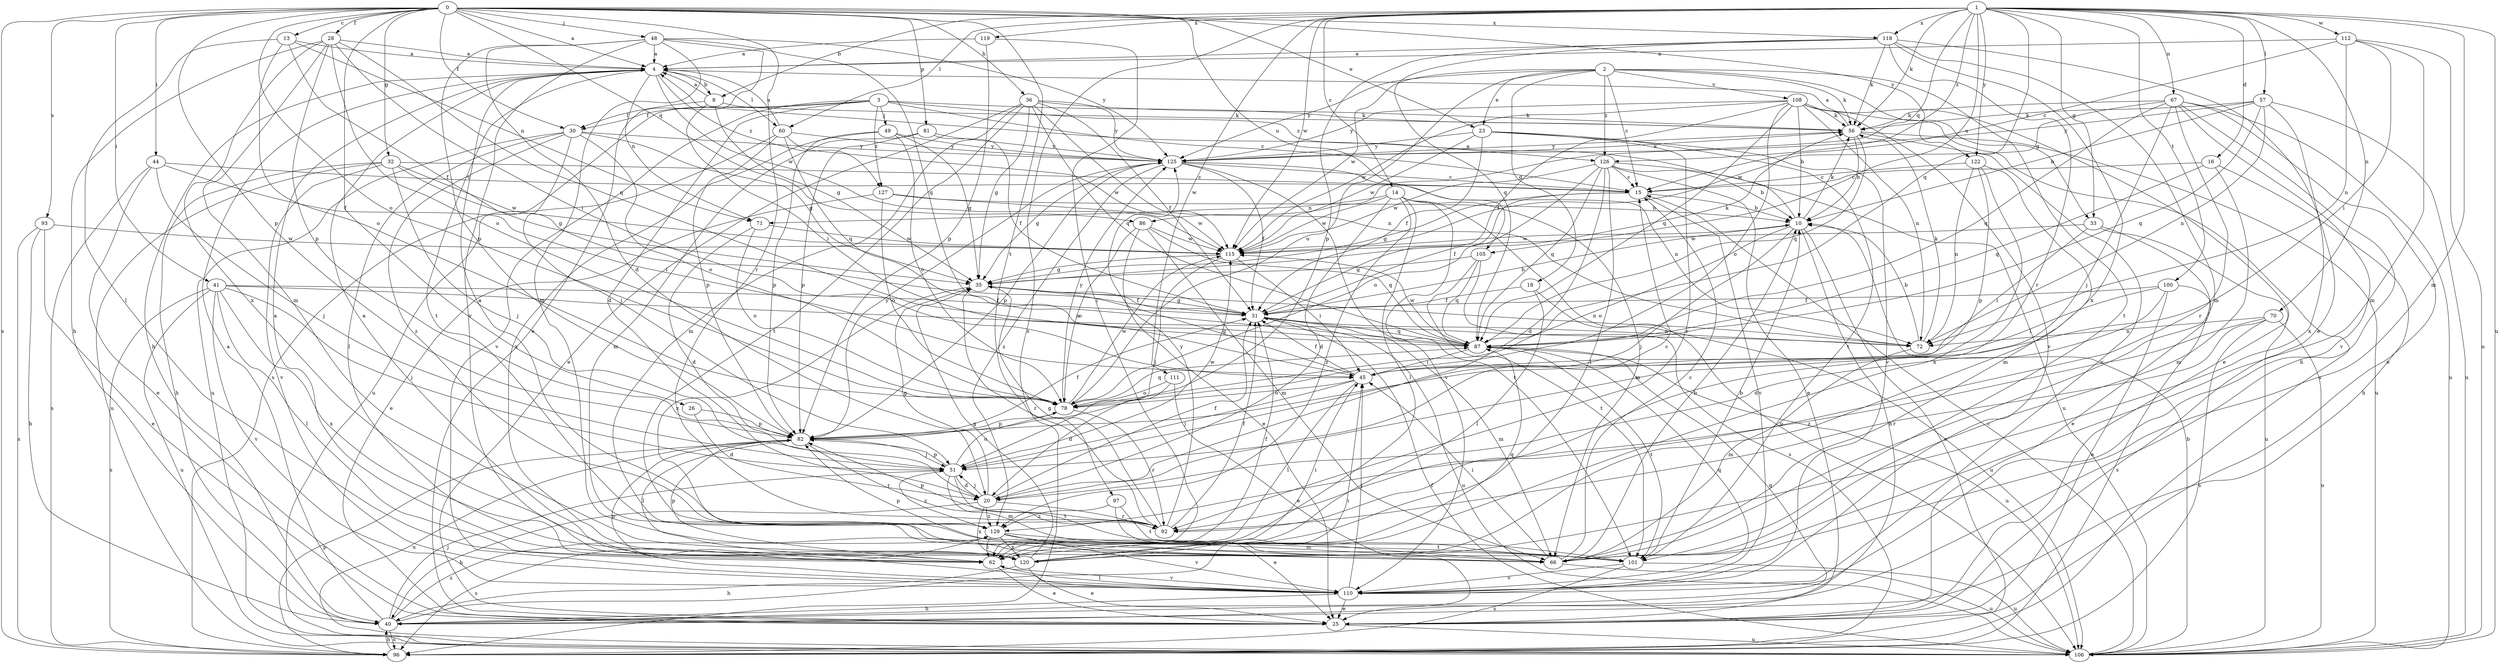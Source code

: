 strict digraph  {
0;
1;
2;
3;
4;
8;
10;
13;
14;
15;
16;
18;
20;
23;
25;
26;
28;
30;
31;
32;
33;
35;
36;
40;
41;
44;
45;
48;
49;
51;
56;
57;
60;
62;
66;
67;
70;
71;
72;
78;
81;
82;
86;
87;
92;
93;
96;
97;
100;
101;
105;
106;
108;
110;
111;
112;
115;
118;
119;
120;
122;
125;
126;
127;
129;
0 -> 4  [label=a];
0 -> 13  [label=c];
0 -> 23  [label=e];
0 -> 26  [label=f];
0 -> 28  [label=f];
0 -> 30  [label=f];
0 -> 32  [label=g];
0 -> 36  [label=h];
0 -> 41  [label=i];
0 -> 44  [label=i];
0 -> 48  [label=j];
0 -> 78  [label=o];
0 -> 81  [label=p];
0 -> 82  [label=p];
0 -> 86  [label=q];
0 -> 92  [label=r];
0 -> 93  [label=s];
0 -> 96  [label=s];
0 -> 97  [label=t];
0 -> 105  [label=u];
0 -> 118  [label=x];
0 -> 122  [label=y];
1 -> 8  [label=b];
1 -> 14  [label=c];
1 -> 16  [label=d];
1 -> 33  [label=g];
1 -> 56  [label=k];
1 -> 57  [label=l];
1 -> 60  [label=l];
1 -> 66  [label=m];
1 -> 67  [label=n];
1 -> 70  [label=n];
1 -> 86  [label=q];
1 -> 87  [label=q];
1 -> 96  [label=s];
1 -> 100  [label=t];
1 -> 105  [label=u];
1 -> 106  [label=u];
1 -> 111  [label=w];
1 -> 112  [label=w];
1 -> 115  [label=w];
1 -> 118  [label=x];
1 -> 119  [label=x];
1 -> 122  [label=y];
1 -> 126  [label=z];
2 -> 15  [label=c];
2 -> 18  [label=d];
2 -> 23  [label=e];
2 -> 33  [label=g];
2 -> 56  [label=k];
2 -> 78  [label=o];
2 -> 101  [label=t];
2 -> 108  [label=v];
2 -> 115  [label=w];
2 -> 125  [label=y];
2 -> 126  [label=z];
3 -> 15  [label=c];
3 -> 20  [label=d];
3 -> 30  [label=f];
3 -> 49  [label=j];
3 -> 56  [label=k];
3 -> 96  [label=s];
3 -> 110  [label=v];
3 -> 126  [label=z];
3 -> 127  [label=z];
4 -> 8  [label=b];
4 -> 40  [label=h];
4 -> 60  [label=l];
4 -> 71  [label=n];
4 -> 101  [label=t];
4 -> 115  [label=w];
4 -> 127  [label=z];
8 -> 4  [label=a];
8 -> 30  [label=f];
8 -> 35  [label=g];
8 -> 45  [label=i];
8 -> 56  [label=k];
10 -> 4  [label=a];
10 -> 40  [label=h];
10 -> 51  [label=j];
10 -> 56  [label=k];
10 -> 78  [label=o];
10 -> 96  [label=s];
10 -> 115  [label=w];
13 -> 4  [label=a];
13 -> 31  [label=f];
13 -> 62  [label=l];
13 -> 71  [label=n];
13 -> 78  [label=o];
14 -> 20  [label=d];
14 -> 62  [label=l];
14 -> 66  [label=m];
14 -> 71  [label=n];
14 -> 101  [label=t];
14 -> 106  [label=u];
14 -> 115  [label=w];
14 -> 129  [label=z];
15 -> 10  [label=b];
15 -> 31  [label=f];
15 -> 35  [label=g];
15 -> 110  [label=v];
16 -> 15  [label=c];
16 -> 40  [label=h];
16 -> 66  [label=m];
16 -> 87  [label=q];
18 -> 31  [label=f];
18 -> 62  [label=l];
18 -> 106  [label=u];
20 -> 15  [label=c];
20 -> 31  [label=f];
20 -> 35  [label=g];
20 -> 40  [label=h];
20 -> 51  [label=j];
20 -> 92  [label=r];
20 -> 120  [label=x];
20 -> 129  [label=z];
23 -> 31  [label=f];
23 -> 92  [label=r];
23 -> 101  [label=t];
23 -> 110  [label=v];
23 -> 115  [label=w];
23 -> 125  [label=y];
25 -> 106  [label=u];
26 -> 20  [label=d];
26 -> 82  [label=p];
28 -> 4  [label=a];
28 -> 40  [label=h];
28 -> 45  [label=i];
28 -> 66  [label=m];
28 -> 78  [label=o];
28 -> 82  [label=p];
28 -> 87  [label=q];
28 -> 120  [label=x];
30 -> 35  [label=g];
30 -> 51  [label=j];
30 -> 62  [label=l];
30 -> 78  [label=o];
30 -> 106  [label=u];
30 -> 125  [label=y];
30 -> 129  [label=z];
31 -> 10  [label=b];
31 -> 35  [label=g];
31 -> 66  [label=m];
31 -> 72  [label=n];
31 -> 87  [label=q];
31 -> 106  [label=u];
32 -> 15  [label=c];
32 -> 35  [label=g];
32 -> 40  [label=h];
32 -> 51  [label=j];
32 -> 106  [label=u];
32 -> 110  [label=v];
32 -> 115  [label=w];
33 -> 25  [label=e];
33 -> 45  [label=i];
33 -> 106  [label=u];
33 -> 115  [label=w];
35 -> 31  [label=f];
35 -> 56  [label=k];
35 -> 72  [label=n];
35 -> 92  [label=r];
35 -> 129  [label=z];
36 -> 25  [label=e];
36 -> 31  [label=f];
36 -> 35  [label=g];
36 -> 56  [label=k];
36 -> 66  [label=m];
36 -> 72  [label=n];
36 -> 87  [label=q];
36 -> 101  [label=t];
36 -> 125  [label=y];
40 -> 4  [label=a];
40 -> 45  [label=i];
40 -> 51  [label=j];
40 -> 87  [label=q];
40 -> 96  [label=s];
40 -> 129  [label=z];
41 -> 31  [label=f];
41 -> 51  [label=j];
41 -> 62  [label=l];
41 -> 72  [label=n];
41 -> 96  [label=s];
41 -> 106  [label=u];
41 -> 110  [label=v];
41 -> 120  [label=x];
44 -> 15  [label=c];
44 -> 25  [label=e];
44 -> 45  [label=i];
44 -> 51  [label=j];
44 -> 96  [label=s];
45 -> 31  [label=f];
45 -> 35  [label=g];
45 -> 51  [label=j];
45 -> 62  [label=l];
45 -> 78  [label=o];
48 -> 4  [label=a];
48 -> 20  [label=d];
48 -> 25  [label=e];
48 -> 66  [label=m];
48 -> 82  [label=p];
48 -> 87  [label=q];
48 -> 110  [label=v];
48 -> 125  [label=y];
49 -> 35  [label=g];
49 -> 78  [label=o];
49 -> 82  [label=p];
49 -> 120  [label=x];
49 -> 125  [label=y];
51 -> 20  [label=d];
51 -> 66  [label=m];
51 -> 78  [label=o];
51 -> 82  [label=p];
51 -> 101  [label=t];
51 -> 115  [label=w];
51 -> 129  [label=z];
56 -> 4  [label=a];
56 -> 10  [label=b];
56 -> 87  [label=q];
56 -> 106  [label=u];
56 -> 110  [label=v];
56 -> 125  [label=y];
57 -> 10  [label=b];
57 -> 56  [label=k];
57 -> 72  [label=n];
57 -> 87  [label=q];
57 -> 106  [label=u];
57 -> 120  [label=x];
57 -> 125  [label=y];
60 -> 4  [label=a];
60 -> 82  [label=p];
60 -> 87  [label=q];
60 -> 106  [label=u];
60 -> 115  [label=w];
60 -> 125  [label=y];
62 -> 4  [label=a];
62 -> 25  [label=e];
62 -> 31  [label=f];
62 -> 82  [label=p];
62 -> 110  [label=v];
66 -> 10  [label=b];
66 -> 15  [label=c];
66 -> 45  [label=i];
66 -> 82  [label=p];
66 -> 106  [label=u];
67 -> 25  [label=e];
67 -> 40  [label=h];
67 -> 51  [label=j];
67 -> 56  [label=k];
67 -> 87  [label=q];
67 -> 92  [label=r];
67 -> 106  [label=u];
67 -> 110  [label=v];
67 -> 115  [label=w];
70 -> 72  [label=n];
70 -> 92  [label=r];
70 -> 96  [label=s];
70 -> 106  [label=u];
70 -> 129  [label=z];
71 -> 20  [label=d];
71 -> 78  [label=o];
71 -> 115  [label=w];
72 -> 10  [label=b];
72 -> 56  [label=k];
72 -> 66  [label=m];
78 -> 82  [label=p];
78 -> 87  [label=q];
78 -> 92  [label=r];
78 -> 115  [label=w];
78 -> 125  [label=y];
81 -> 31  [label=f];
81 -> 66  [label=m];
81 -> 82  [label=p];
81 -> 125  [label=y];
82 -> 31  [label=f];
82 -> 51  [label=j];
82 -> 62  [label=l];
82 -> 92  [label=r];
82 -> 106  [label=u];
82 -> 125  [label=y];
86 -> 25  [label=e];
86 -> 66  [label=m];
86 -> 78  [label=o];
86 -> 87  [label=q];
86 -> 115  [label=w];
87 -> 45  [label=i];
87 -> 101  [label=t];
87 -> 106  [label=u];
87 -> 115  [label=w];
92 -> 4  [label=a];
92 -> 31  [label=f];
92 -> 35  [label=g];
92 -> 82  [label=p];
92 -> 125  [label=y];
93 -> 25  [label=e];
93 -> 40  [label=h];
93 -> 96  [label=s];
93 -> 115  [label=w];
96 -> 40  [label=h];
96 -> 82  [label=p];
97 -> 25  [label=e];
97 -> 101  [label=t];
97 -> 129  [label=z];
100 -> 20  [label=d];
100 -> 25  [label=e];
100 -> 31  [label=f];
100 -> 45  [label=i];
100 -> 96  [label=s];
101 -> 10  [label=b];
101 -> 96  [label=s];
101 -> 106  [label=u];
101 -> 110  [label=v];
105 -> 35  [label=g];
105 -> 87  [label=q];
105 -> 96  [label=s];
105 -> 101  [label=t];
106 -> 10  [label=b];
106 -> 15  [label=c];
106 -> 31  [label=f];
108 -> 10  [label=b];
108 -> 25  [label=e];
108 -> 31  [label=f];
108 -> 56  [label=k];
108 -> 72  [label=n];
108 -> 78  [label=o];
108 -> 87  [label=q];
108 -> 96  [label=s];
108 -> 110  [label=v];
108 -> 115  [label=w];
108 -> 125  [label=y];
110 -> 25  [label=e];
110 -> 40  [label=h];
110 -> 45  [label=i];
110 -> 62  [label=l];
110 -> 82  [label=p];
110 -> 87  [label=q];
111 -> 20  [label=d];
111 -> 25  [label=e];
111 -> 78  [label=o];
112 -> 4  [label=a];
112 -> 15  [label=c];
112 -> 45  [label=i];
112 -> 66  [label=m];
112 -> 72  [label=n];
112 -> 106  [label=u];
115 -> 35  [label=g];
115 -> 45  [label=i];
115 -> 51  [label=j];
118 -> 4  [label=a];
118 -> 25  [label=e];
118 -> 56  [label=k];
118 -> 66  [label=m];
118 -> 82  [label=p];
118 -> 87  [label=q];
118 -> 92  [label=r];
118 -> 120  [label=x];
119 -> 4  [label=a];
119 -> 62  [label=l];
119 -> 82  [label=p];
120 -> 4  [label=a];
120 -> 25  [label=e];
120 -> 35  [label=g];
120 -> 40  [label=h];
120 -> 45  [label=i];
120 -> 87  [label=q];
122 -> 15  [label=c];
122 -> 66  [label=m];
122 -> 72  [label=n];
122 -> 82  [label=p];
122 -> 120  [label=x];
125 -> 15  [label=c];
125 -> 31  [label=f];
125 -> 35  [label=g];
125 -> 56  [label=k];
125 -> 72  [label=n];
125 -> 82  [label=p];
125 -> 110  [label=v];
125 -> 129  [label=z];
126 -> 10  [label=b];
126 -> 15  [label=c];
126 -> 20  [label=d];
126 -> 25  [label=e];
126 -> 62  [label=l];
126 -> 78  [label=o];
126 -> 87  [label=q];
126 -> 106  [label=u];
126 -> 115  [label=w];
127 -> 10  [label=b];
127 -> 25  [label=e];
127 -> 78  [label=o];
127 -> 115  [label=w];
129 -> 62  [label=l];
129 -> 66  [label=m];
129 -> 96  [label=s];
129 -> 101  [label=t];
129 -> 110  [label=v];
129 -> 120  [label=x];
}
